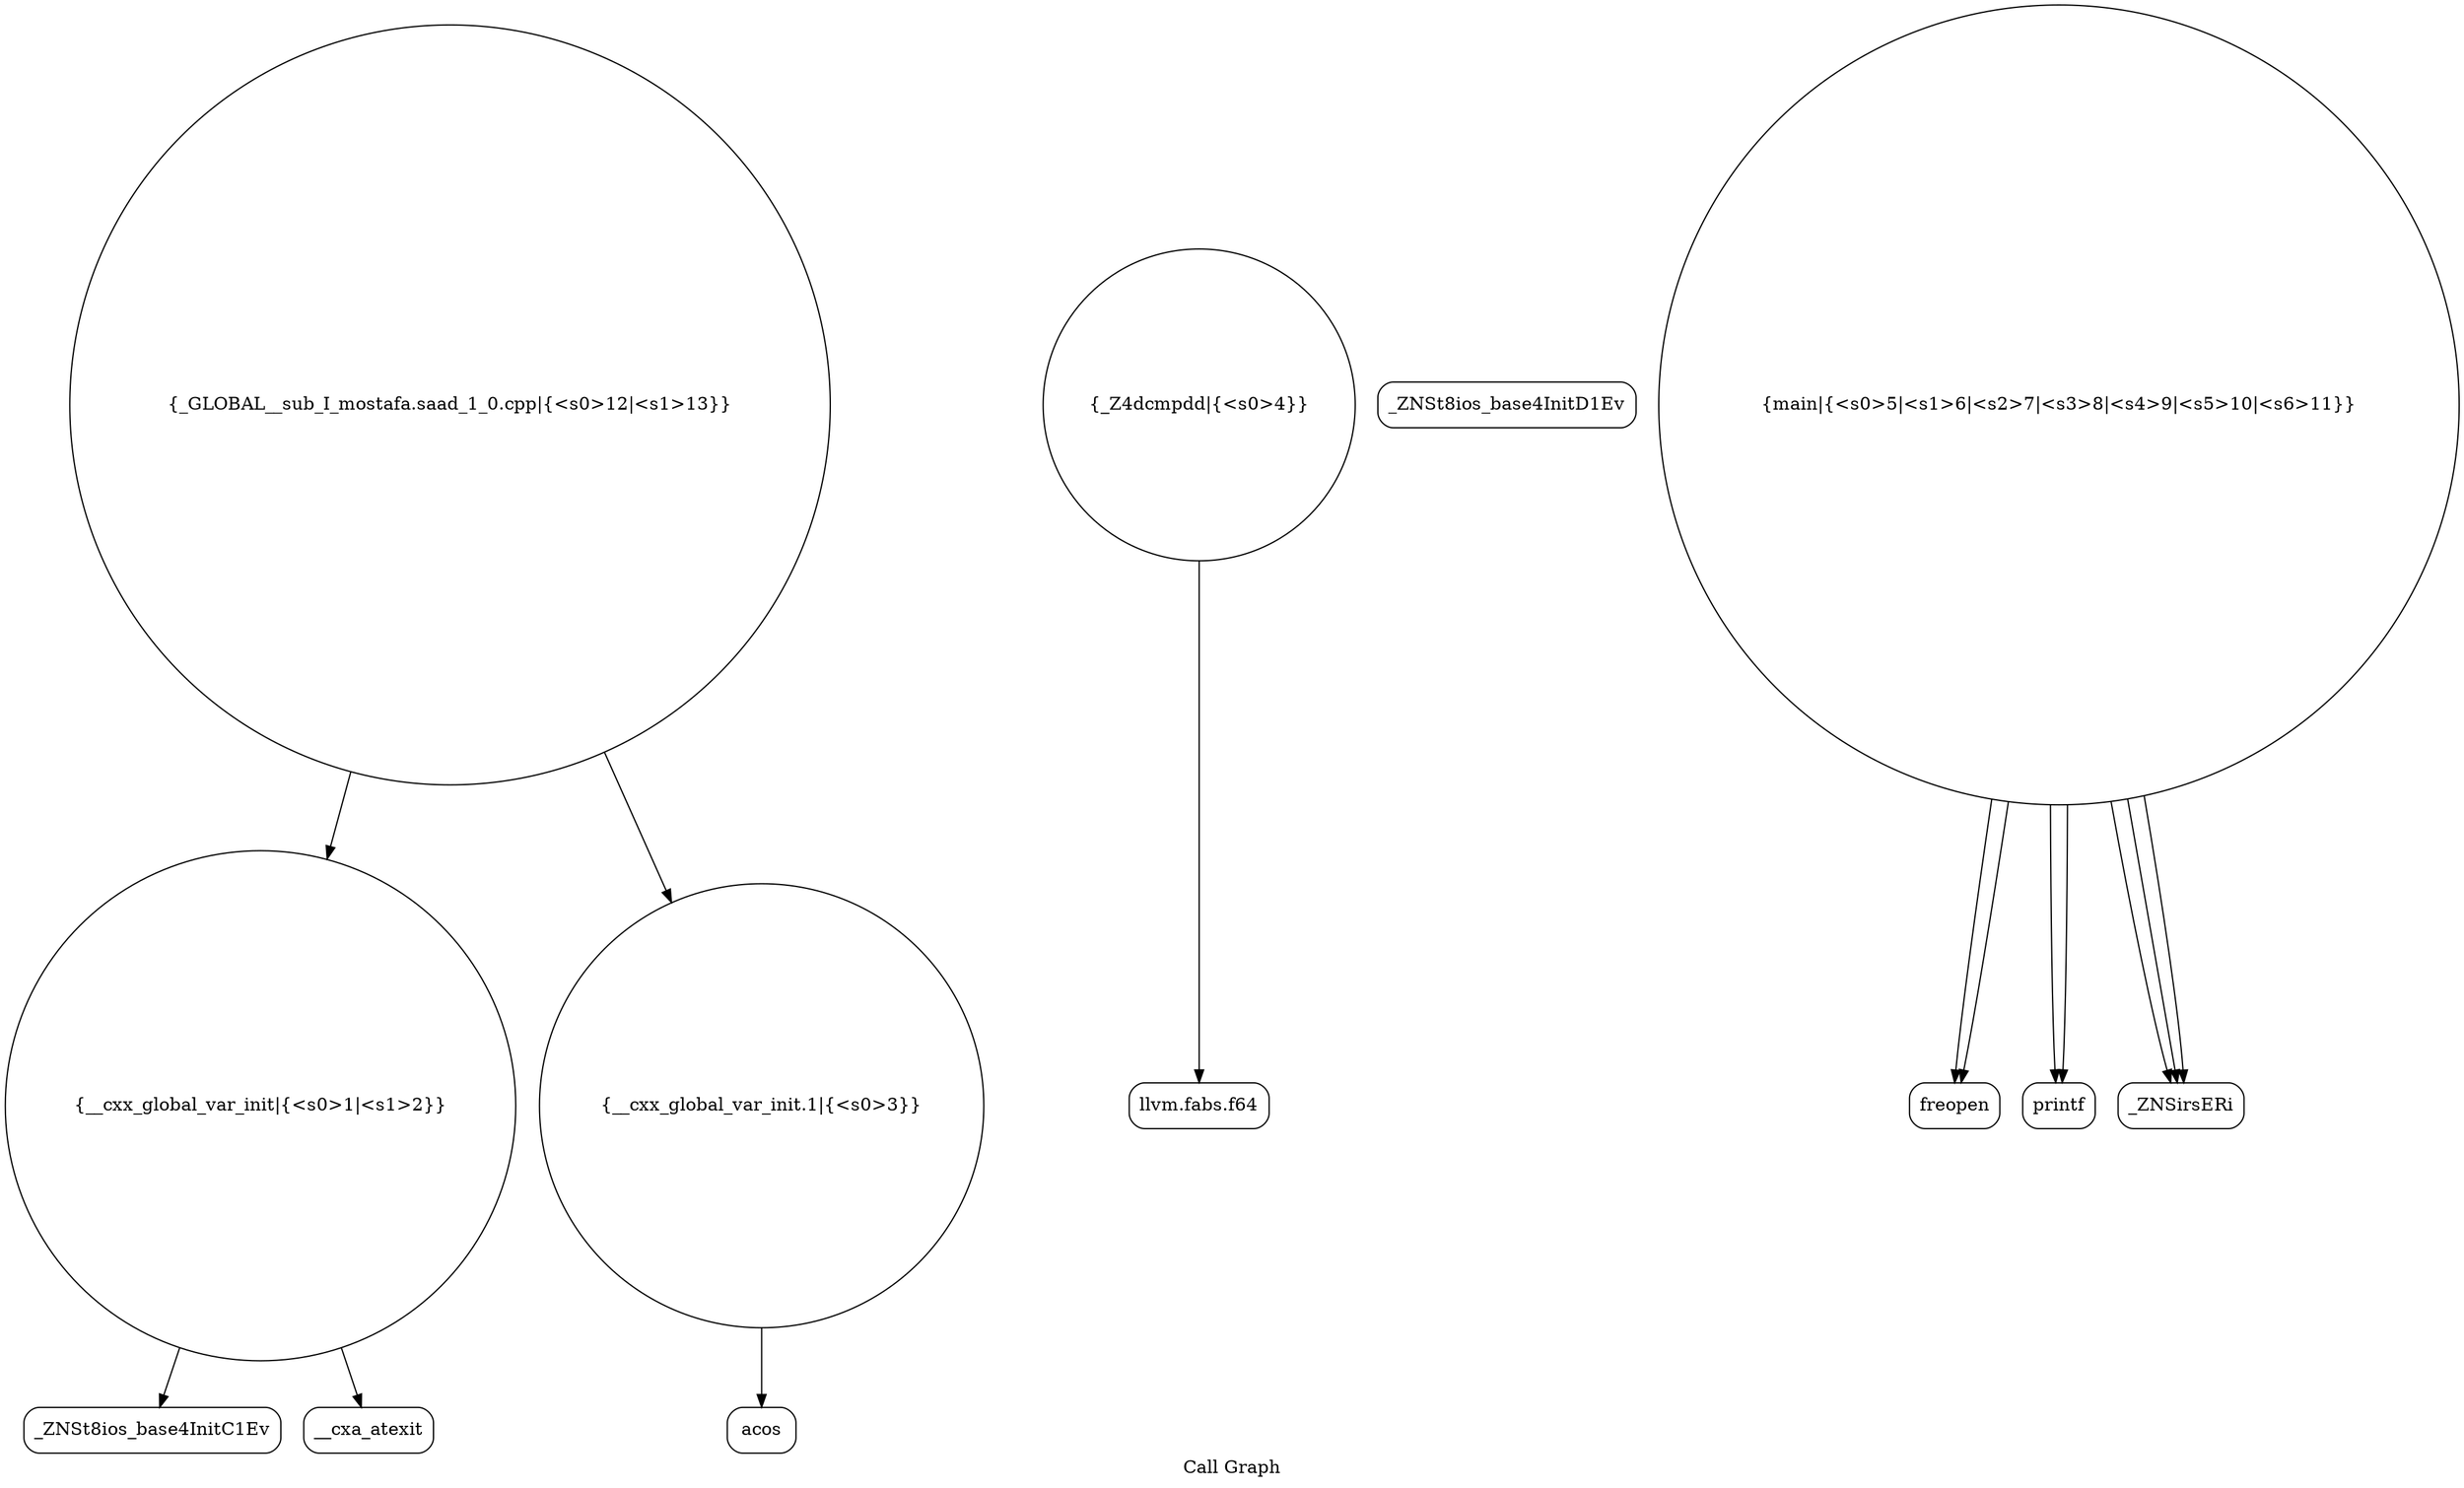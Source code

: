 digraph "Call Graph" {
	label="Call Graph";

	Node0x557dcc637380 [shape=record,shape=circle,label="{__cxx_global_var_init|{<s0>1|<s1>2}}"];
	Node0x557dcc637380:s0 -> Node0x557dcc637810[color=black];
	Node0x557dcc637380:s1 -> Node0x557dcc637910[color=black];
	Node0x557dcc637b10 [shape=record,shape=Mrecord,label="{llvm.fabs.f64}"];
	Node0x557dcc637890 [shape=record,shape=Mrecord,label="{_ZNSt8ios_base4InitD1Ev}"];
	Node0x557dcc637c10 [shape=record,shape=Mrecord,label="{freopen}"];
	Node0x557dcc637990 [shape=record,shape=circle,label="{__cxx_global_var_init.1|{<s0>3}}"];
	Node0x557dcc637990:s0 -> Node0x557dcc637a10[color=black];
	Node0x557dcc637d10 [shape=record,shape=Mrecord,label="{printf}"];
	Node0x557dcc637a90 [shape=record,shape=circle,label="{_Z4dcmpdd|{<s0>4}}"];
	Node0x557dcc637a90:s0 -> Node0x557dcc637b10[color=black];
	Node0x557dcc637810 [shape=record,shape=Mrecord,label="{_ZNSt8ios_base4InitC1Ev}"];
	Node0x557dcc637b90 [shape=record,shape=circle,label="{main|{<s0>5|<s1>6|<s2>7|<s3>8|<s4>9|<s5>10|<s6>11}}"];
	Node0x557dcc637b90:s0 -> Node0x557dcc637c10[color=black];
	Node0x557dcc637b90:s1 -> Node0x557dcc637c10[color=black];
	Node0x557dcc637b90:s2 -> Node0x557dcc637c90[color=black];
	Node0x557dcc637b90:s3 -> Node0x557dcc637c90[color=black];
	Node0x557dcc637b90:s4 -> Node0x557dcc637c90[color=black];
	Node0x557dcc637b90:s5 -> Node0x557dcc637d10[color=black];
	Node0x557dcc637b90:s6 -> Node0x557dcc637d10[color=black];
	Node0x557dcc637910 [shape=record,shape=Mrecord,label="{__cxa_atexit}"];
	Node0x557dcc637c90 [shape=record,shape=Mrecord,label="{_ZNSirsERi}"];
	Node0x557dcc637a10 [shape=record,shape=Mrecord,label="{acos}"];
	Node0x557dcc637d90 [shape=record,shape=circle,label="{_GLOBAL__sub_I_mostafa.saad_1_0.cpp|{<s0>12|<s1>13}}"];
	Node0x557dcc637d90:s0 -> Node0x557dcc637380[color=black];
	Node0x557dcc637d90:s1 -> Node0x557dcc637990[color=black];
}
